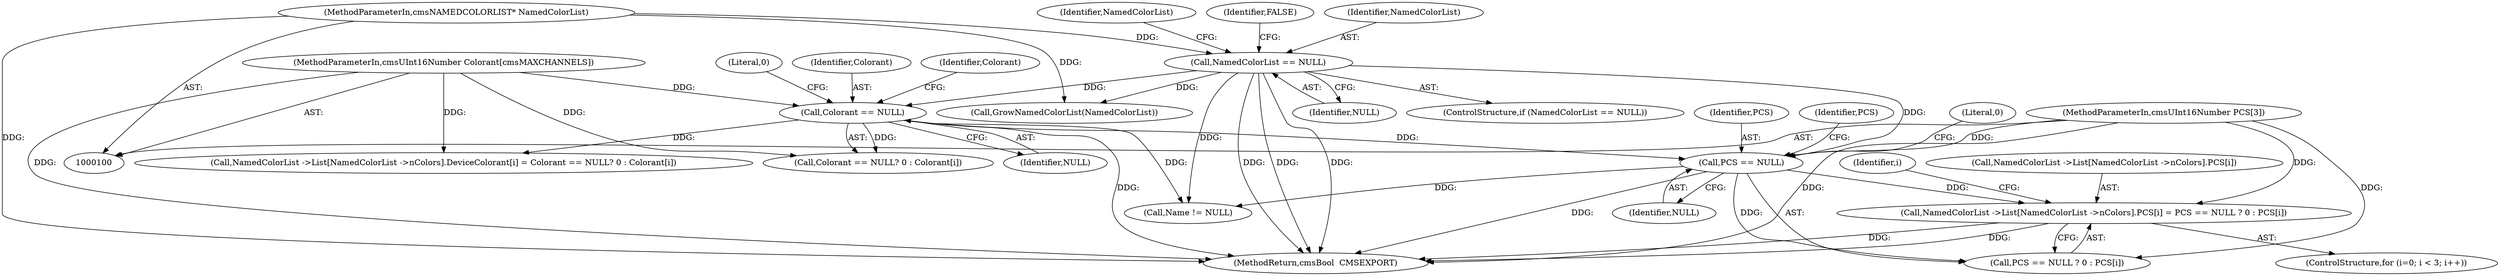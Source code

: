 digraph "0_Little-CMS_91c2db7f2559be504211b283bc3a2c631d6f06d9_1@array" {
"1000170" [label="(Call,NamedColorList ->List[NamedColorList ->nColors].PCS[i] = PCS == NULL ? 0 : PCS[i])"];
"1000183" [label="(Call,PCS == NULL)"];
"1000103" [label="(MethodParameterIn,cmsUInt16Number PCS[3])"];
"1000108" [label="(Call,NamedColorList == NULL)"];
"1000101" [label="(MethodParameterIn,cmsNAMEDCOLORLIST* NamedColorList)"];
"1000154" [label="(Call,Colorant == NULL)"];
"1000104" [label="(MethodParameterIn,cmsUInt16Number Colorant[cmsMAXCHANNELS])"];
"1000244" [label="(MethodReturn,cmsBool  CMSEXPORT)"];
"1000157" [label="(Literal,0)"];
"1000154" [label="(Call,Colorant == NULL)"];
"1000101" [label="(MethodParameterIn,cmsNAMEDCOLORLIST* NamedColorList)"];
"1000141" [label="(Call,NamedColorList ->List[NamedColorList ->nColors].DeviceColorant[i] = Colorant == NULL? 0 : Colorant[i])"];
"1000117" [label="(Identifier,NamedColorList)"];
"1000183" [label="(Call,PCS == NULL)"];
"1000110" [label="(Identifier,NULL)"];
"1000153" [label="(Call,Colorant == NULL? 0 : Colorant[i])"];
"1000103" [label="(MethodParameterIn,cmsUInt16Number PCS[3])"];
"1000108" [label="(Call,NamedColorList == NULL)"];
"1000156" [label="(Identifier,NULL)"];
"1000155" [label="(Identifier,Colorant)"];
"1000186" [label="(Literal,0)"];
"1000170" [label="(Call,NamedColorList ->List[NamedColorList ->nColors].PCS[i] = PCS == NULL ? 0 : PCS[i])"];
"1000161" [label="(ControlStructure,for (i=0; i < 3; i++))"];
"1000169" [label="(Identifier,i)"];
"1000185" [label="(Identifier,NULL)"];
"1000112" [label="(Identifier,FALSE)"];
"1000107" [label="(ControlStructure,if (NamedColorList == NULL))"];
"1000184" [label="(Identifier,PCS)"];
"1000104" [label="(MethodParameterIn,cmsUInt16Number Colorant[cmsMAXCHANNELS])"];
"1000126" [label="(Call,GrowNamedColorList(NamedColorList))"];
"1000191" [label="(Call,Name != NULL)"];
"1000171" [label="(Call,NamedColorList ->List[NamedColorList ->nColors].PCS[i])"];
"1000188" [label="(Identifier,PCS)"];
"1000159" [label="(Identifier,Colorant)"];
"1000182" [label="(Call,PCS == NULL ? 0 : PCS[i])"];
"1000109" [label="(Identifier,NamedColorList)"];
"1000170" -> "1000161"  [label="AST: "];
"1000170" -> "1000182"  [label="CFG: "];
"1000171" -> "1000170"  [label="AST: "];
"1000182" -> "1000170"  [label="AST: "];
"1000169" -> "1000170"  [label="CFG: "];
"1000170" -> "1000244"  [label="DDG: "];
"1000170" -> "1000244"  [label="DDG: "];
"1000183" -> "1000170"  [label="DDG: "];
"1000103" -> "1000170"  [label="DDG: "];
"1000183" -> "1000182"  [label="AST: "];
"1000183" -> "1000185"  [label="CFG: "];
"1000184" -> "1000183"  [label="AST: "];
"1000185" -> "1000183"  [label="AST: "];
"1000186" -> "1000183"  [label="CFG: "];
"1000188" -> "1000183"  [label="CFG: "];
"1000183" -> "1000244"  [label="DDG: "];
"1000103" -> "1000183"  [label="DDG: "];
"1000108" -> "1000183"  [label="DDG: "];
"1000154" -> "1000183"  [label="DDG: "];
"1000183" -> "1000182"  [label="DDG: "];
"1000183" -> "1000191"  [label="DDG: "];
"1000103" -> "1000100"  [label="AST: "];
"1000103" -> "1000244"  [label="DDG: "];
"1000103" -> "1000182"  [label="DDG: "];
"1000108" -> "1000107"  [label="AST: "];
"1000108" -> "1000110"  [label="CFG: "];
"1000109" -> "1000108"  [label="AST: "];
"1000110" -> "1000108"  [label="AST: "];
"1000112" -> "1000108"  [label="CFG: "];
"1000117" -> "1000108"  [label="CFG: "];
"1000108" -> "1000244"  [label="DDG: "];
"1000108" -> "1000244"  [label="DDG: "];
"1000108" -> "1000244"  [label="DDG: "];
"1000101" -> "1000108"  [label="DDG: "];
"1000108" -> "1000126"  [label="DDG: "];
"1000108" -> "1000154"  [label="DDG: "];
"1000108" -> "1000191"  [label="DDG: "];
"1000101" -> "1000100"  [label="AST: "];
"1000101" -> "1000244"  [label="DDG: "];
"1000101" -> "1000126"  [label="DDG: "];
"1000154" -> "1000153"  [label="AST: "];
"1000154" -> "1000156"  [label="CFG: "];
"1000155" -> "1000154"  [label="AST: "];
"1000156" -> "1000154"  [label="AST: "];
"1000157" -> "1000154"  [label="CFG: "];
"1000159" -> "1000154"  [label="CFG: "];
"1000154" -> "1000244"  [label="DDG: "];
"1000154" -> "1000141"  [label="DDG: "];
"1000104" -> "1000154"  [label="DDG: "];
"1000154" -> "1000153"  [label="DDG: "];
"1000154" -> "1000191"  [label="DDG: "];
"1000104" -> "1000100"  [label="AST: "];
"1000104" -> "1000244"  [label="DDG: "];
"1000104" -> "1000141"  [label="DDG: "];
"1000104" -> "1000153"  [label="DDG: "];
}
